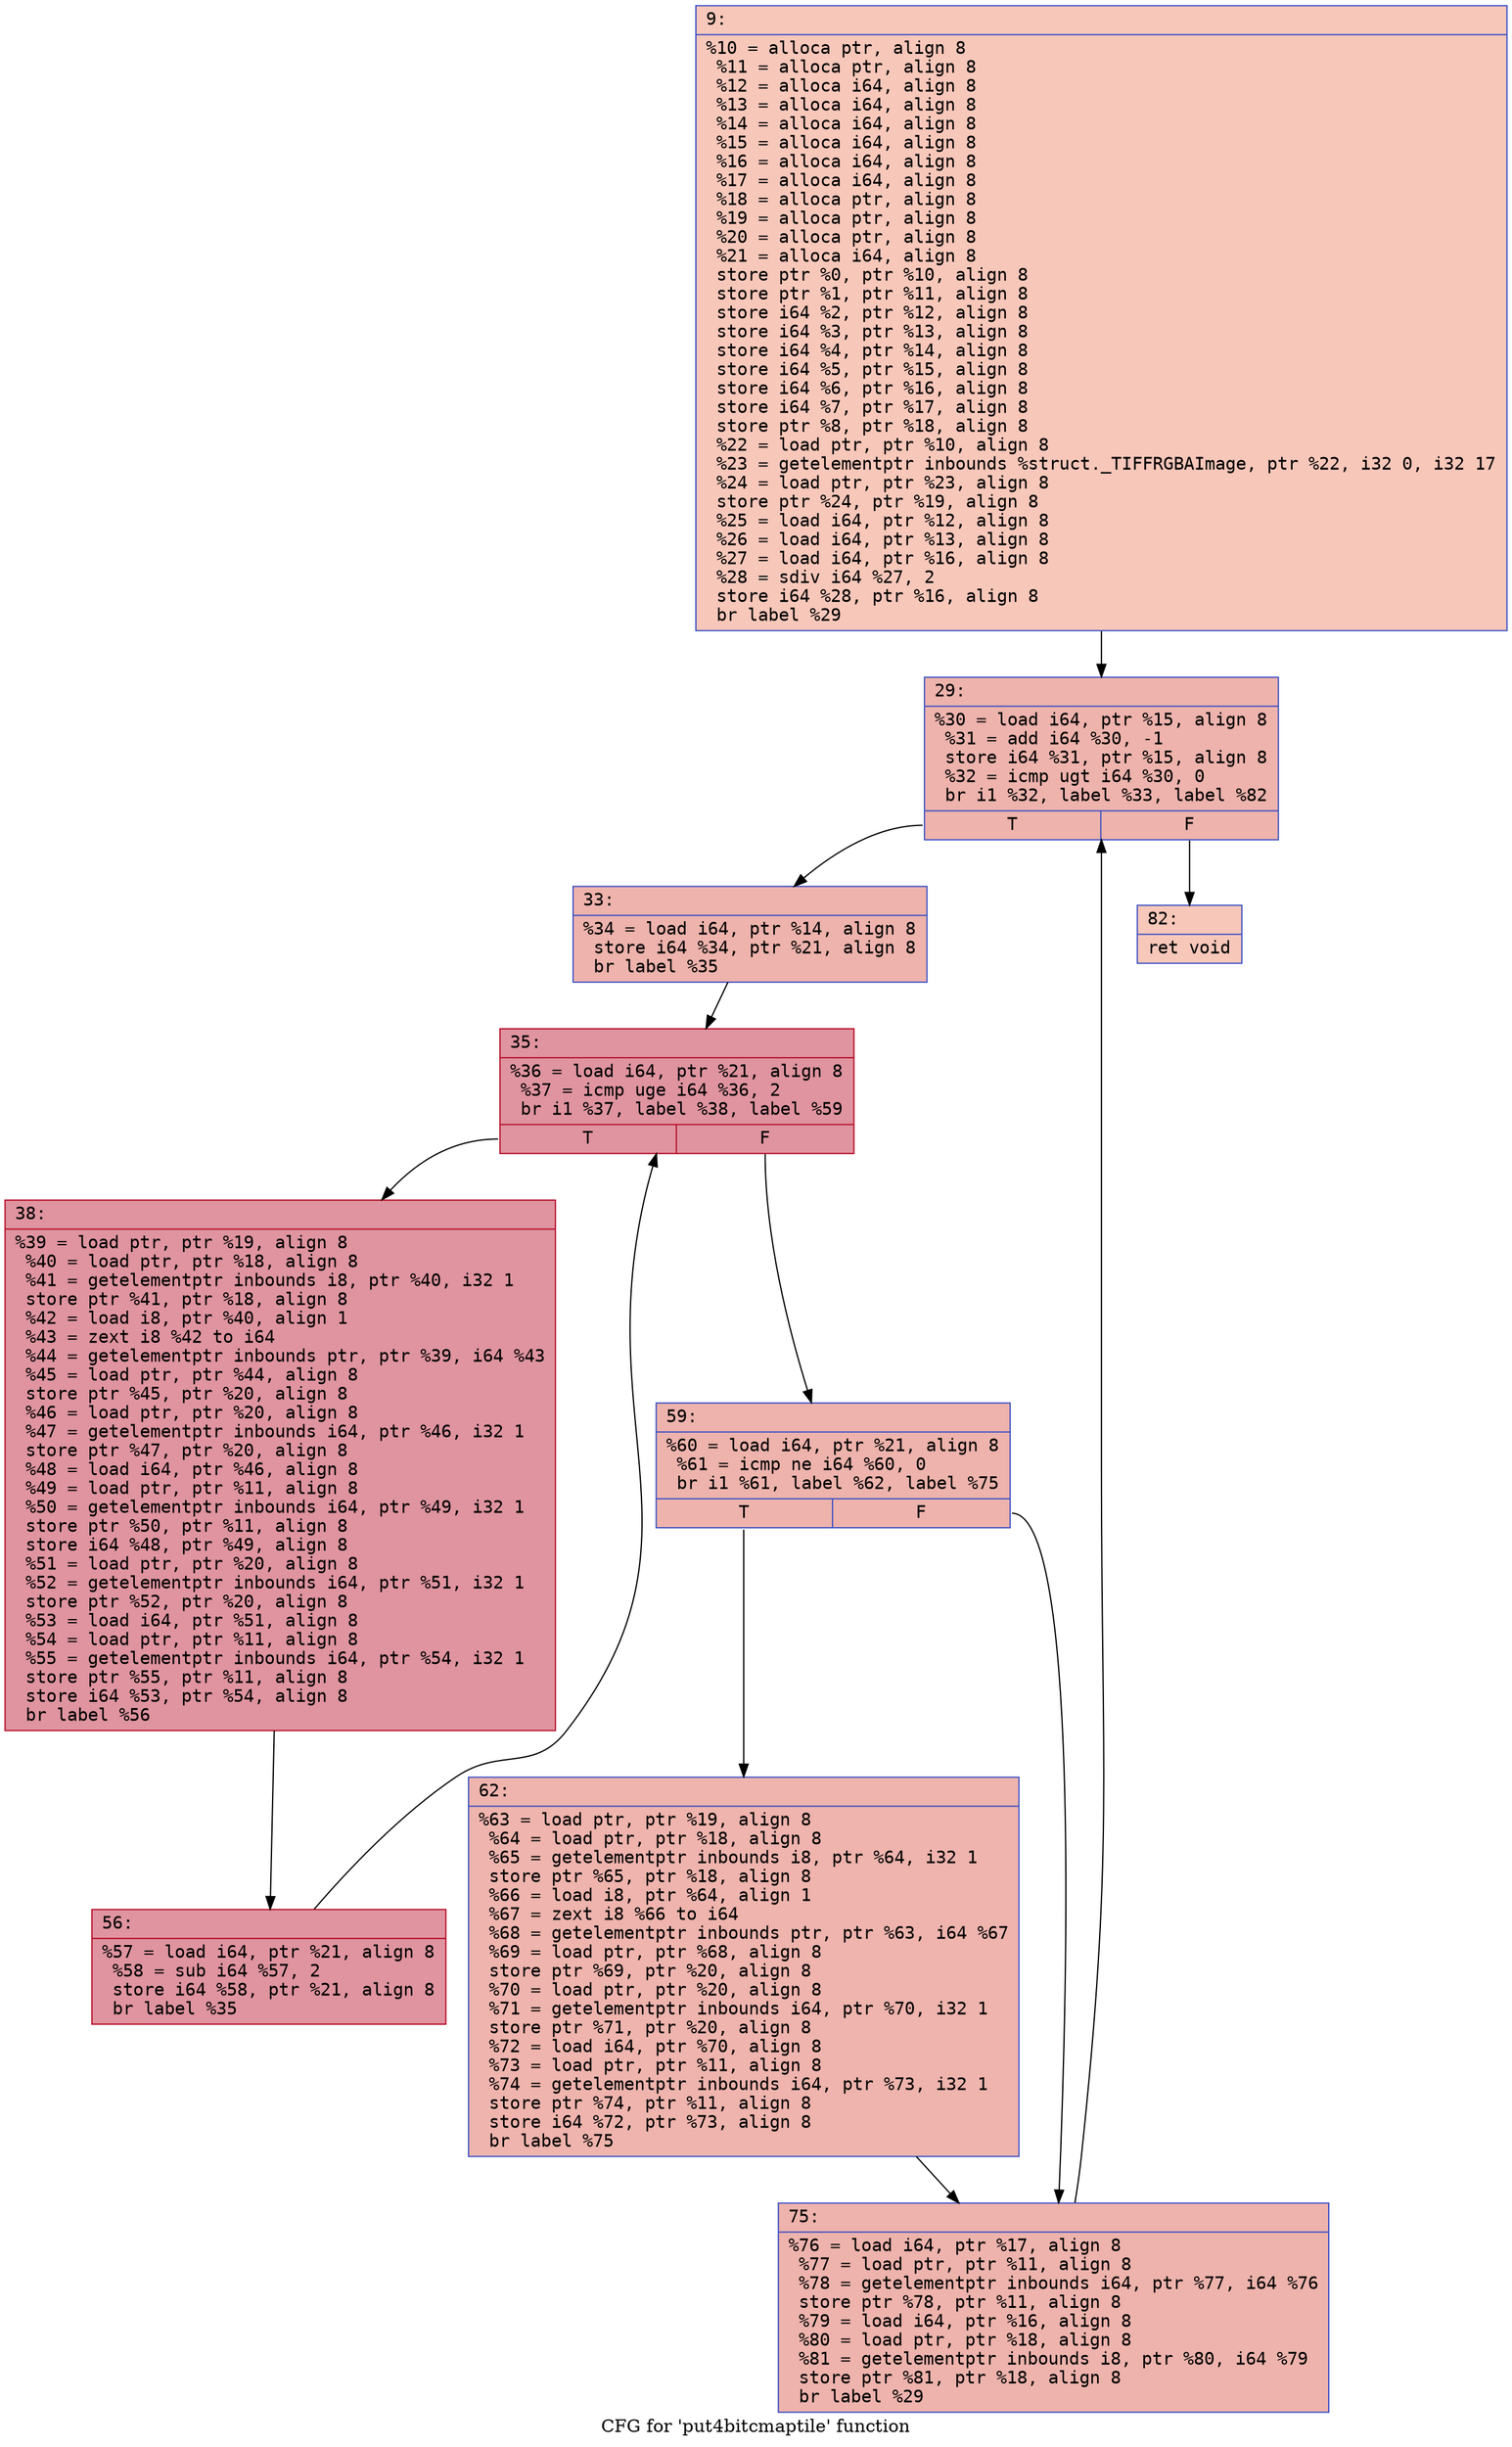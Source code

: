 digraph "CFG for 'put4bitcmaptile' function" {
	label="CFG for 'put4bitcmaptile' function";

	Node0x600002a2a6c0 [shape=record,color="#3d50c3ff", style=filled, fillcolor="#ec7f6370" fontname="Courier",label="{9:\l|  %10 = alloca ptr, align 8\l  %11 = alloca ptr, align 8\l  %12 = alloca i64, align 8\l  %13 = alloca i64, align 8\l  %14 = alloca i64, align 8\l  %15 = alloca i64, align 8\l  %16 = alloca i64, align 8\l  %17 = alloca i64, align 8\l  %18 = alloca ptr, align 8\l  %19 = alloca ptr, align 8\l  %20 = alloca ptr, align 8\l  %21 = alloca i64, align 8\l  store ptr %0, ptr %10, align 8\l  store ptr %1, ptr %11, align 8\l  store i64 %2, ptr %12, align 8\l  store i64 %3, ptr %13, align 8\l  store i64 %4, ptr %14, align 8\l  store i64 %5, ptr %15, align 8\l  store i64 %6, ptr %16, align 8\l  store i64 %7, ptr %17, align 8\l  store ptr %8, ptr %18, align 8\l  %22 = load ptr, ptr %10, align 8\l  %23 = getelementptr inbounds %struct._TIFFRGBAImage, ptr %22, i32 0, i32 17\l  %24 = load ptr, ptr %23, align 8\l  store ptr %24, ptr %19, align 8\l  %25 = load i64, ptr %12, align 8\l  %26 = load i64, ptr %13, align 8\l  %27 = load i64, ptr %16, align 8\l  %28 = sdiv i64 %27, 2\l  store i64 %28, ptr %16, align 8\l  br label %29\l}"];
	Node0x600002a2a6c0 -> Node0x600002a2a710[tooltip="9 -> 29\nProbability 100.00%" ];
	Node0x600002a2a710 [shape=record,color="#3d50c3ff", style=filled, fillcolor="#d6524470" fontname="Courier",label="{29:\l|  %30 = load i64, ptr %15, align 8\l  %31 = add i64 %30, -1\l  store i64 %31, ptr %15, align 8\l  %32 = icmp ugt i64 %30, 0\l  br i1 %32, label %33, label %82\l|{<s0>T|<s1>F}}"];
	Node0x600002a2a710:s0 -> Node0x600002a2a760[tooltip="29 -> 33\nProbability 96.88%" ];
	Node0x600002a2a710:s1 -> Node0x600002a2a990[tooltip="29 -> 82\nProbability 3.12%" ];
	Node0x600002a2a760 [shape=record,color="#3d50c3ff", style=filled, fillcolor="#d6524470" fontname="Courier",label="{33:\l|  %34 = load i64, ptr %14, align 8\l  store i64 %34, ptr %21, align 8\l  br label %35\l}"];
	Node0x600002a2a760 -> Node0x600002a2a7b0[tooltip="33 -> 35\nProbability 100.00%" ];
	Node0x600002a2a7b0 [shape=record,color="#b70d28ff", style=filled, fillcolor="#b70d2870" fontname="Courier",label="{35:\l|  %36 = load i64, ptr %21, align 8\l  %37 = icmp uge i64 %36, 2\l  br i1 %37, label %38, label %59\l|{<s0>T|<s1>F}}"];
	Node0x600002a2a7b0:s0 -> Node0x600002a2a800[tooltip="35 -> 38\nProbability 96.88%" ];
	Node0x600002a2a7b0:s1 -> Node0x600002a2a8a0[tooltip="35 -> 59\nProbability 3.12%" ];
	Node0x600002a2a800 [shape=record,color="#b70d28ff", style=filled, fillcolor="#b70d2870" fontname="Courier",label="{38:\l|  %39 = load ptr, ptr %19, align 8\l  %40 = load ptr, ptr %18, align 8\l  %41 = getelementptr inbounds i8, ptr %40, i32 1\l  store ptr %41, ptr %18, align 8\l  %42 = load i8, ptr %40, align 1\l  %43 = zext i8 %42 to i64\l  %44 = getelementptr inbounds ptr, ptr %39, i64 %43\l  %45 = load ptr, ptr %44, align 8\l  store ptr %45, ptr %20, align 8\l  %46 = load ptr, ptr %20, align 8\l  %47 = getelementptr inbounds i64, ptr %46, i32 1\l  store ptr %47, ptr %20, align 8\l  %48 = load i64, ptr %46, align 8\l  %49 = load ptr, ptr %11, align 8\l  %50 = getelementptr inbounds i64, ptr %49, i32 1\l  store ptr %50, ptr %11, align 8\l  store i64 %48, ptr %49, align 8\l  %51 = load ptr, ptr %20, align 8\l  %52 = getelementptr inbounds i64, ptr %51, i32 1\l  store ptr %52, ptr %20, align 8\l  %53 = load i64, ptr %51, align 8\l  %54 = load ptr, ptr %11, align 8\l  %55 = getelementptr inbounds i64, ptr %54, i32 1\l  store ptr %55, ptr %11, align 8\l  store i64 %53, ptr %54, align 8\l  br label %56\l}"];
	Node0x600002a2a800 -> Node0x600002a2a850[tooltip="38 -> 56\nProbability 100.00%" ];
	Node0x600002a2a850 [shape=record,color="#b70d28ff", style=filled, fillcolor="#b70d2870" fontname="Courier",label="{56:\l|  %57 = load i64, ptr %21, align 8\l  %58 = sub i64 %57, 2\l  store i64 %58, ptr %21, align 8\l  br label %35\l}"];
	Node0x600002a2a850 -> Node0x600002a2a7b0[tooltip="56 -> 35\nProbability 100.00%" ];
	Node0x600002a2a8a0 [shape=record,color="#3d50c3ff", style=filled, fillcolor="#d6524470" fontname="Courier",label="{59:\l|  %60 = load i64, ptr %21, align 8\l  %61 = icmp ne i64 %60, 0\l  br i1 %61, label %62, label %75\l|{<s0>T|<s1>F}}"];
	Node0x600002a2a8a0:s0 -> Node0x600002a2a8f0[tooltip="59 -> 62\nProbability 62.50%" ];
	Node0x600002a2a8a0:s1 -> Node0x600002a2a940[tooltip="59 -> 75\nProbability 37.50%" ];
	Node0x600002a2a8f0 [shape=record,color="#3d50c3ff", style=filled, fillcolor="#d8564670" fontname="Courier",label="{62:\l|  %63 = load ptr, ptr %19, align 8\l  %64 = load ptr, ptr %18, align 8\l  %65 = getelementptr inbounds i8, ptr %64, i32 1\l  store ptr %65, ptr %18, align 8\l  %66 = load i8, ptr %64, align 1\l  %67 = zext i8 %66 to i64\l  %68 = getelementptr inbounds ptr, ptr %63, i64 %67\l  %69 = load ptr, ptr %68, align 8\l  store ptr %69, ptr %20, align 8\l  %70 = load ptr, ptr %20, align 8\l  %71 = getelementptr inbounds i64, ptr %70, i32 1\l  store ptr %71, ptr %20, align 8\l  %72 = load i64, ptr %70, align 8\l  %73 = load ptr, ptr %11, align 8\l  %74 = getelementptr inbounds i64, ptr %73, i32 1\l  store ptr %74, ptr %11, align 8\l  store i64 %72, ptr %73, align 8\l  br label %75\l}"];
	Node0x600002a2a8f0 -> Node0x600002a2a940[tooltip="62 -> 75\nProbability 100.00%" ];
	Node0x600002a2a940 [shape=record,color="#3d50c3ff", style=filled, fillcolor="#d6524470" fontname="Courier",label="{75:\l|  %76 = load i64, ptr %17, align 8\l  %77 = load ptr, ptr %11, align 8\l  %78 = getelementptr inbounds i64, ptr %77, i64 %76\l  store ptr %78, ptr %11, align 8\l  %79 = load i64, ptr %16, align 8\l  %80 = load ptr, ptr %18, align 8\l  %81 = getelementptr inbounds i8, ptr %80, i64 %79\l  store ptr %81, ptr %18, align 8\l  br label %29\l}"];
	Node0x600002a2a940 -> Node0x600002a2a710[tooltip="75 -> 29\nProbability 100.00%" ];
	Node0x600002a2a990 [shape=record,color="#3d50c3ff", style=filled, fillcolor="#ec7f6370" fontname="Courier",label="{82:\l|  ret void\l}"];
}
